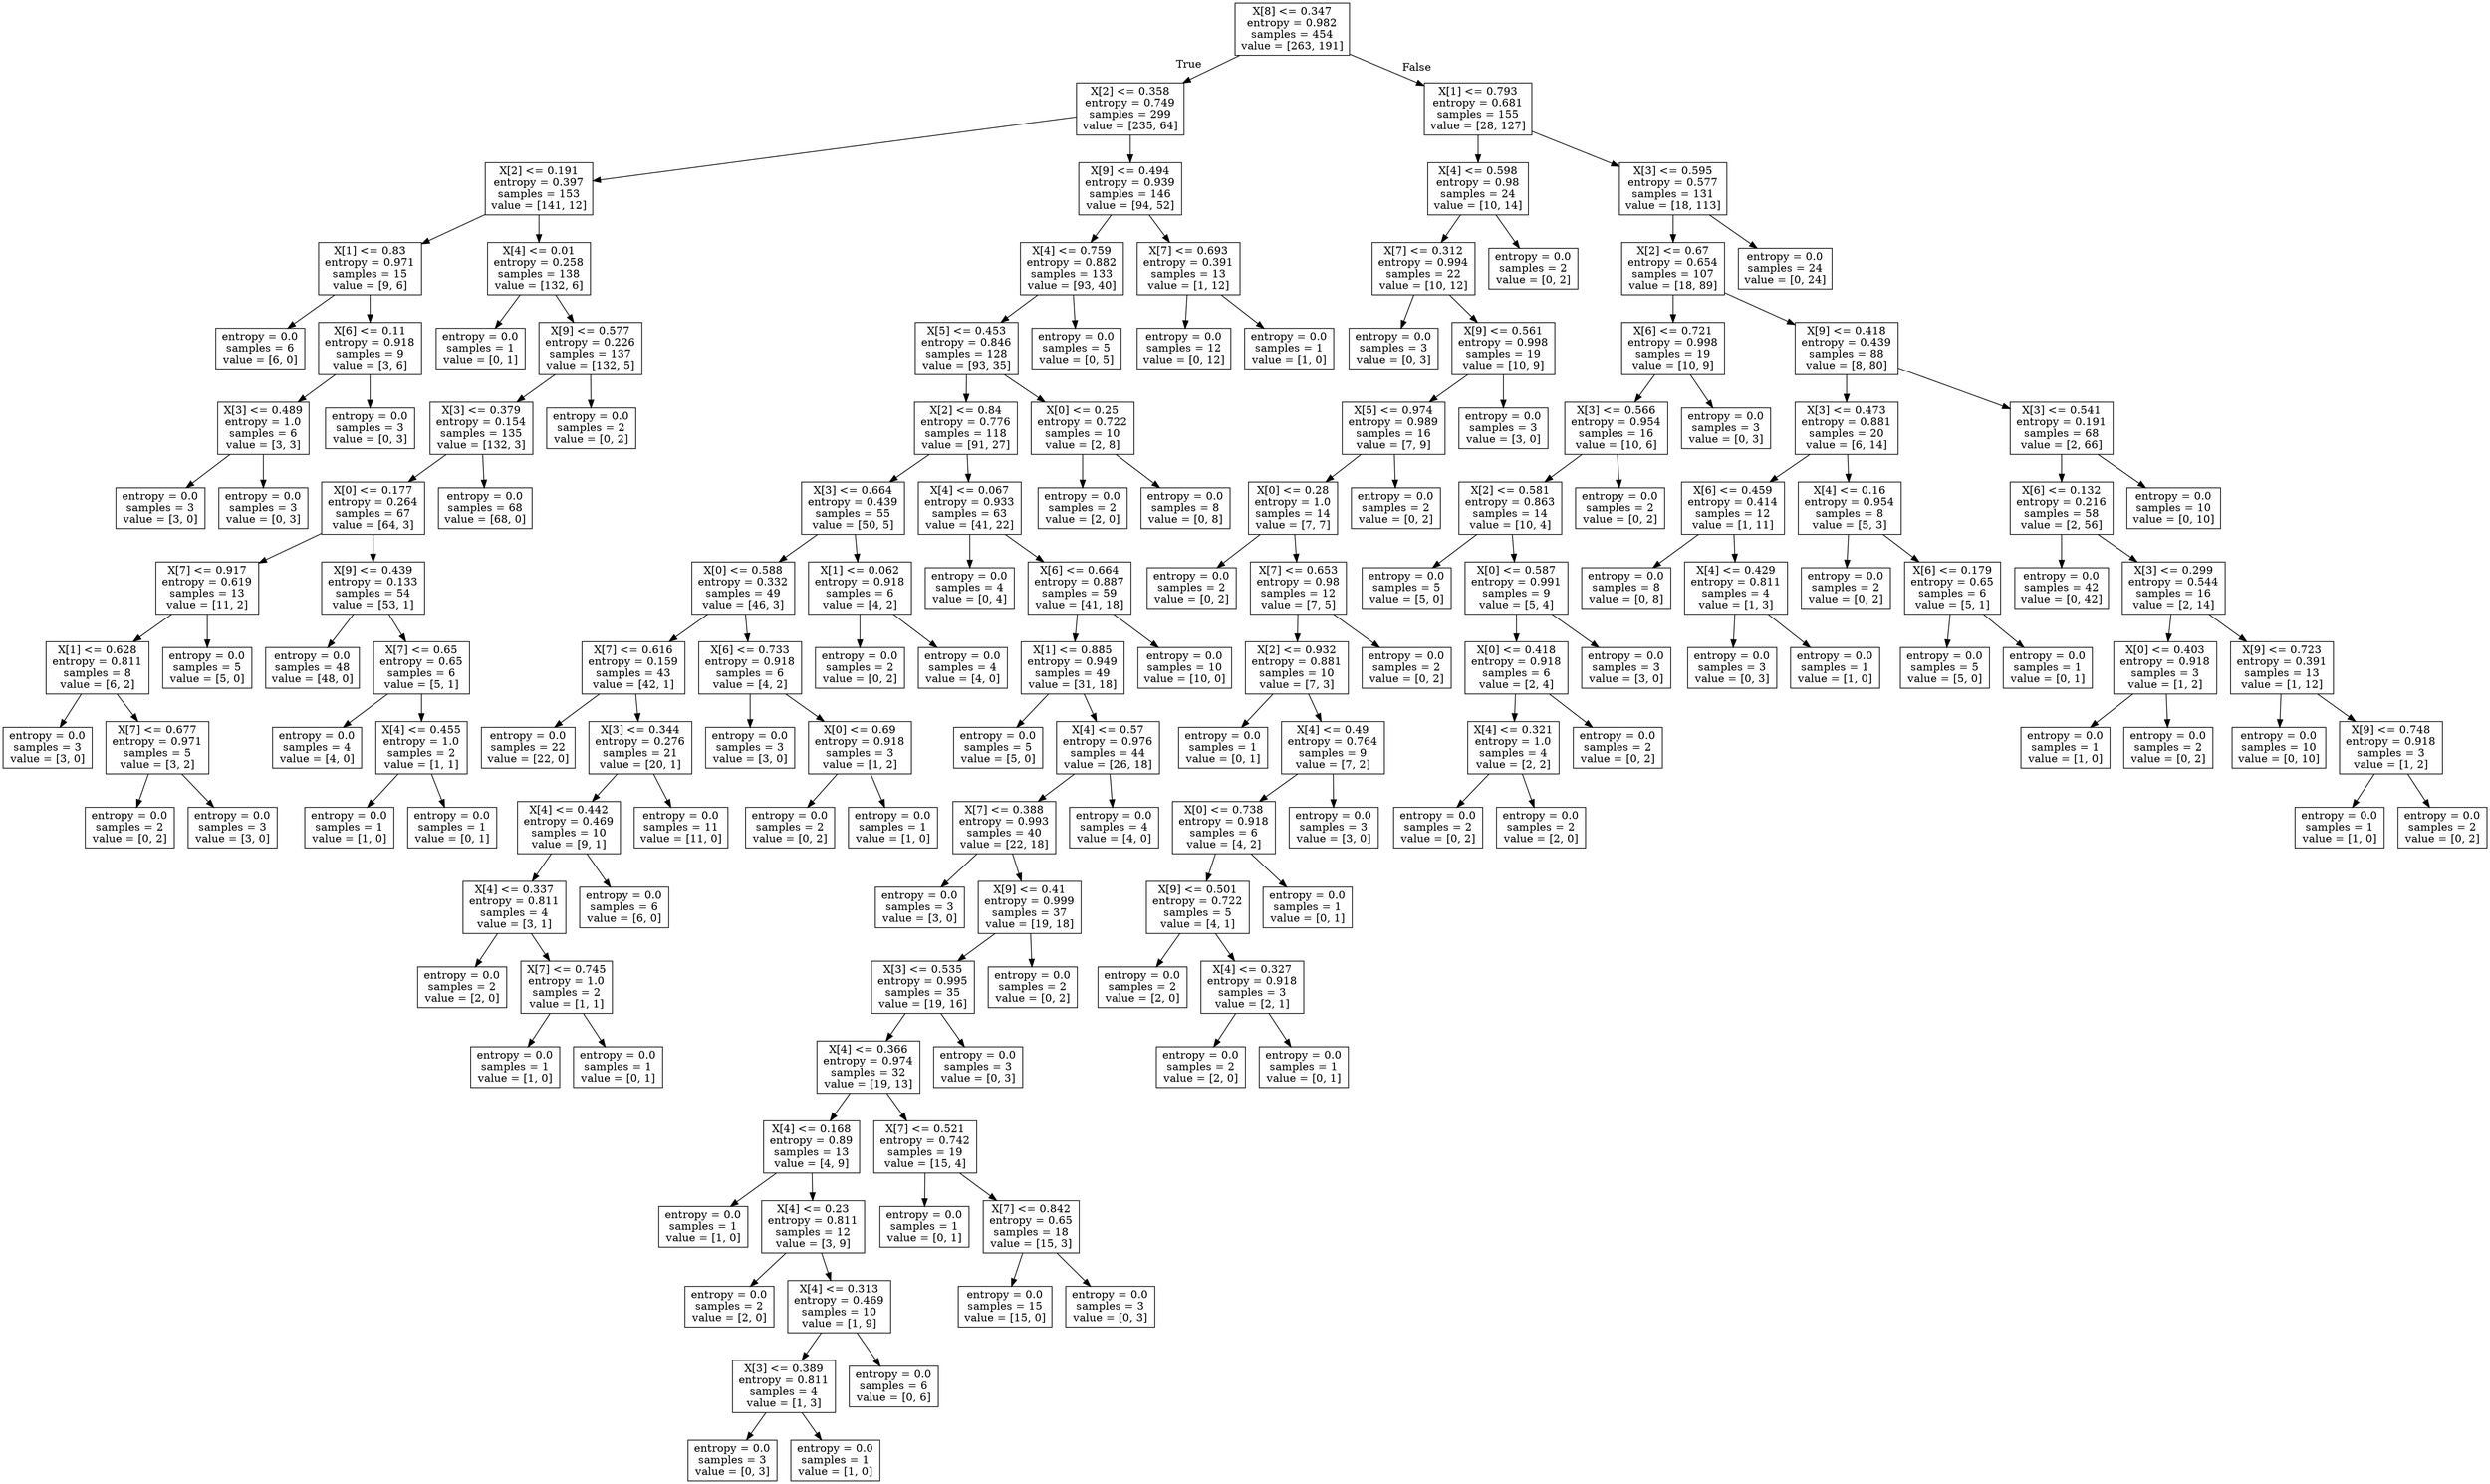 digraph Tree {
node [shape=box] ;
0 [label="X[8] <= 0.347\nentropy = 0.982\nsamples = 454\nvalue = [263, 191]"] ;
1 [label="X[2] <= 0.358\nentropy = 0.749\nsamples = 299\nvalue = [235, 64]"] ;
0 -> 1 [labeldistance=2.5, labelangle=45, headlabel="True"] ;
2 [label="X[2] <= 0.191\nentropy = 0.397\nsamples = 153\nvalue = [141, 12]"] ;
1 -> 2 ;
3 [label="X[1] <= 0.83\nentropy = 0.971\nsamples = 15\nvalue = [9, 6]"] ;
2 -> 3 ;
4 [label="entropy = 0.0\nsamples = 6\nvalue = [6, 0]"] ;
3 -> 4 ;
5 [label="X[6] <= 0.11\nentropy = 0.918\nsamples = 9\nvalue = [3, 6]"] ;
3 -> 5 ;
6 [label="X[3] <= 0.489\nentropy = 1.0\nsamples = 6\nvalue = [3, 3]"] ;
5 -> 6 ;
7 [label="entropy = 0.0\nsamples = 3\nvalue = [3, 0]"] ;
6 -> 7 ;
8 [label="entropy = 0.0\nsamples = 3\nvalue = [0, 3]"] ;
6 -> 8 ;
9 [label="entropy = 0.0\nsamples = 3\nvalue = [0, 3]"] ;
5 -> 9 ;
10 [label="X[4] <= 0.01\nentropy = 0.258\nsamples = 138\nvalue = [132, 6]"] ;
2 -> 10 ;
11 [label="entropy = 0.0\nsamples = 1\nvalue = [0, 1]"] ;
10 -> 11 ;
12 [label="X[9] <= 0.577\nentropy = 0.226\nsamples = 137\nvalue = [132, 5]"] ;
10 -> 12 ;
13 [label="X[3] <= 0.379\nentropy = 0.154\nsamples = 135\nvalue = [132, 3]"] ;
12 -> 13 ;
14 [label="X[0] <= 0.177\nentropy = 0.264\nsamples = 67\nvalue = [64, 3]"] ;
13 -> 14 ;
15 [label="X[7] <= 0.917\nentropy = 0.619\nsamples = 13\nvalue = [11, 2]"] ;
14 -> 15 ;
16 [label="X[1] <= 0.628\nentropy = 0.811\nsamples = 8\nvalue = [6, 2]"] ;
15 -> 16 ;
17 [label="entropy = 0.0\nsamples = 3\nvalue = [3, 0]"] ;
16 -> 17 ;
18 [label="X[7] <= 0.677\nentropy = 0.971\nsamples = 5\nvalue = [3, 2]"] ;
16 -> 18 ;
19 [label="entropy = 0.0\nsamples = 2\nvalue = [0, 2]"] ;
18 -> 19 ;
20 [label="entropy = 0.0\nsamples = 3\nvalue = [3, 0]"] ;
18 -> 20 ;
21 [label="entropy = 0.0\nsamples = 5\nvalue = [5, 0]"] ;
15 -> 21 ;
22 [label="X[9] <= 0.439\nentropy = 0.133\nsamples = 54\nvalue = [53, 1]"] ;
14 -> 22 ;
23 [label="entropy = 0.0\nsamples = 48\nvalue = [48, 0]"] ;
22 -> 23 ;
24 [label="X[7] <= 0.65\nentropy = 0.65\nsamples = 6\nvalue = [5, 1]"] ;
22 -> 24 ;
25 [label="entropy = 0.0\nsamples = 4\nvalue = [4, 0]"] ;
24 -> 25 ;
26 [label="X[4] <= 0.455\nentropy = 1.0\nsamples = 2\nvalue = [1, 1]"] ;
24 -> 26 ;
27 [label="entropy = 0.0\nsamples = 1\nvalue = [1, 0]"] ;
26 -> 27 ;
28 [label="entropy = 0.0\nsamples = 1\nvalue = [0, 1]"] ;
26 -> 28 ;
29 [label="entropy = 0.0\nsamples = 68\nvalue = [68, 0]"] ;
13 -> 29 ;
30 [label="entropy = 0.0\nsamples = 2\nvalue = [0, 2]"] ;
12 -> 30 ;
31 [label="X[9] <= 0.494\nentropy = 0.939\nsamples = 146\nvalue = [94, 52]"] ;
1 -> 31 ;
32 [label="X[4] <= 0.759\nentropy = 0.882\nsamples = 133\nvalue = [93, 40]"] ;
31 -> 32 ;
33 [label="X[5] <= 0.453\nentropy = 0.846\nsamples = 128\nvalue = [93, 35]"] ;
32 -> 33 ;
34 [label="X[2] <= 0.84\nentropy = 0.776\nsamples = 118\nvalue = [91, 27]"] ;
33 -> 34 ;
35 [label="X[3] <= 0.664\nentropy = 0.439\nsamples = 55\nvalue = [50, 5]"] ;
34 -> 35 ;
36 [label="X[0] <= 0.588\nentropy = 0.332\nsamples = 49\nvalue = [46, 3]"] ;
35 -> 36 ;
37 [label="X[7] <= 0.616\nentropy = 0.159\nsamples = 43\nvalue = [42, 1]"] ;
36 -> 37 ;
38 [label="entropy = 0.0\nsamples = 22\nvalue = [22, 0]"] ;
37 -> 38 ;
39 [label="X[3] <= 0.344\nentropy = 0.276\nsamples = 21\nvalue = [20, 1]"] ;
37 -> 39 ;
40 [label="X[4] <= 0.442\nentropy = 0.469\nsamples = 10\nvalue = [9, 1]"] ;
39 -> 40 ;
41 [label="X[4] <= 0.337\nentropy = 0.811\nsamples = 4\nvalue = [3, 1]"] ;
40 -> 41 ;
42 [label="entropy = 0.0\nsamples = 2\nvalue = [2, 0]"] ;
41 -> 42 ;
43 [label="X[7] <= 0.745\nentropy = 1.0\nsamples = 2\nvalue = [1, 1]"] ;
41 -> 43 ;
44 [label="entropy = 0.0\nsamples = 1\nvalue = [1, 0]"] ;
43 -> 44 ;
45 [label="entropy = 0.0\nsamples = 1\nvalue = [0, 1]"] ;
43 -> 45 ;
46 [label="entropy = 0.0\nsamples = 6\nvalue = [6, 0]"] ;
40 -> 46 ;
47 [label="entropy = 0.0\nsamples = 11\nvalue = [11, 0]"] ;
39 -> 47 ;
48 [label="X[6] <= 0.733\nentropy = 0.918\nsamples = 6\nvalue = [4, 2]"] ;
36 -> 48 ;
49 [label="entropy = 0.0\nsamples = 3\nvalue = [3, 0]"] ;
48 -> 49 ;
50 [label="X[0] <= 0.69\nentropy = 0.918\nsamples = 3\nvalue = [1, 2]"] ;
48 -> 50 ;
51 [label="entropy = 0.0\nsamples = 2\nvalue = [0, 2]"] ;
50 -> 51 ;
52 [label="entropy = 0.0\nsamples = 1\nvalue = [1, 0]"] ;
50 -> 52 ;
53 [label="X[1] <= 0.062\nentropy = 0.918\nsamples = 6\nvalue = [4, 2]"] ;
35 -> 53 ;
54 [label="entropy = 0.0\nsamples = 2\nvalue = [0, 2]"] ;
53 -> 54 ;
55 [label="entropy = 0.0\nsamples = 4\nvalue = [4, 0]"] ;
53 -> 55 ;
56 [label="X[4] <= 0.067\nentropy = 0.933\nsamples = 63\nvalue = [41, 22]"] ;
34 -> 56 ;
57 [label="entropy = 0.0\nsamples = 4\nvalue = [0, 4]"] ;
56 -> 57 ;
58 [label="X[6] <= 0.664\nentropy = 0.887\nsamples = 59\nvalue = [41, 18]"] ;
56 -> 58 ;
59 [label="X[1] <= 0.885\nentropy = 0.949\nsamples = 49\nvalue = [31, 18]"] ;
58 -> 59 ;
60 [label="entropy = 0.0\nsamples = 5\nvalue = [5, 0]"] ;
59 -> 60 ;
61 [label="X[4] <= 0.57\nentropy = 0.976\nsamples = 44\nvalue = [26, 18]"] ;
59 -> 61 ;
62 [label="X[7] <= 0.388\nentropy = 0.993\nsamples = 40\nvalue = [22, 18]"] ;
61 -> 62 ;
63 [label="entropy = 0.0\nsamples = 3\nvalue = [3, 0]"] ;
62 -> 63 ;
64 [label="X[9] <= 0.41\nentropy = 0.999\nsamples = 37\nvalue = [19, 18]"] ;
62 -> 64 ;
65 [label="X[3] <= 0.535\nentropy = 0.995\nsamples = 35\nvalue = [19, 16]"] ;
64 -> 65 ;
66 [label="X[4] <= 0.366\nentropy = 0.974\nsamples = 32\nvalue = [19, 13]"] ;
65 -> 66 ;
67 [label="X[4] <= 0.168\nentropy = 0.89\nsamples = 13\nvalue = [4, 9]"] ;
66 -> 67 ;
68 [label="entropy = 0.0\nsamples = 1\nvalue = [1, 0]"] ;
67 -> 68 ;
69 [label="X[4] <= 0.23\nentropy = 0.811\nsamples = 12\nvalue = [3, 9]"] ;
67 -> 69 ;
70 [label="entropy = 0.0\nsamples = 2\nvalue = [2, 0]"] ;
69 -> 70 ;
71 [label="X[4] <= 0.313\nentropy = 0.469\nsamples = 10\nvalue = [1, 9]"] ;
69 -> 71 ;
72 [label="X[3] <= 0.389\nentropy = 0.811\nsamples = 4\nvalue = [1, 3]"] ;
71 -> 72 ;
73 [label="entropy = 0.0\nsamples = 3\nvalue = [0, 3]"] ;
72 -> 73 ;
74 [label="entropy = 0.0\nsamples = 1\nvalue = [1, 0]"] ;
72 -> 74 ;
75 [label="entropy = 0.0\nsamples = 6\nvalue = [0, 6]"] ;
71 -> 75 ;
76 [label="X[7] <= 0.521\nentropy = 0.742\nsamples = 19\nvalue = [15, 4]"] ;
66 -> 76 ;
77 [label="entropy = 0.0\nsamples = 1\nvalue = [0, 1]"] ;
76 -> 77 ;
78 [label="X[7] <= 0.842\nentropy = 0.65\nsamples = 18\nvalue = [15, 3]"] ;
76 -> 78 ;
79 [label="entropy = 0.0\nsamples = 15\nvalue = [15, 0]"] ;
78 -> 79 ;
80 [label="entropy = 0.0\nsamples = 3\nvalue = [0, 3]"] ;
78 -> 80 ;
81 [label="entropy = 0.0\nsamples = 3\nvalue = [0, 3]"] ;
65 -> 81 ;
82 [label="entropy = 0.0\nsamples = 2\nvalue = [0, 2]"] ;
64 -> 82 ;
83 [label="entropy = 0.0\nsamples = 4\nvalue = [4, 0]"] ;
61 -> 83 ;
84 [label="entropy = 0.0\nsamples = 10\nvalue = [10, 0]"] ;
58 -> 84 ;
85 [label="X[0] <= 0.25\nentropy = 0.722\nsamples = 10\nvalue = [2, 8]"] ;
33 -> 85 ;
86 [label="entropy = 0.0\nsamples = 2\nvalue = [2, 0]"] ;
85 -> 86 ;
87 [label="entropy = 0.0\nsamples = 8\nvalue = [0, 8]"] ;
85 -> 87 ;
88 [label="entropy = 0.0\nsamples = 5\nvalue = [0, 5]"] ;
32 -> 88 ;
89 [label="X[7] <= 0.693\nentropy = 0.391\nsamples = 13\nvalue = [1, 12]"] ;
31 -> 89 ;
90 [label="entropy = 0.0\nsamples = 12\nvalue = [0, 12]"] ;
89 -> 90 ;
91 [label="entropy = 0.0\nsamples = 1\nvalue = [1, 0]"] ;
89 -> 91 ;
92 [label="X[1] <= 0.793\nentropy = 0.681\nsamples = 155\nvalue = [28, 127]"] ;
0 -> 92 [labeldistance=2.5, labelangle=-45, headlabel="False"] ;
93 [label="X[4] <= 0.598\nentropy = 0.98\nsamples = 24\nvalue = [10, 14]"] ;
92 -> 93 ;
94 [label="X[7] <= 0.312\nentropy = 0.994\nsamples = 22\nvalue = [10, 12]"] ;
93 -> 94 ;
95 [label="entropy = 0.0\nsamples = 3\nvalue = [0, 3]"] ;
94 -> 95 ;
96 [label="X[9] <= 0.561\nentropy = 0.998\nsamples = 19\nvalue = [10, 9]"] ;
94 -> 96 ;
97 [label="X[5] <= 0.974\nentropy = 0.989\nsamples = 16\nvalue = [7, 9]"] ;
96 -> 97 ;
98 [label="X[0] <= 0.28\nentropy = 1.0\nsamples = 14\nvalue = [7, 7]"] ;
97 -> 98 ;
99 [label="entropy = 0.0\nsamples = 2\nvalue = [0, 2]"] ;
98 -> 99 ;
100 [label="X[7] <= 0.653\nentropy = 0.98\nsamples = 12\nvalue = [7, 5]"] ;
98 -> 100 ;
101 [label="X[2] <= 0.932\nentropy = 0.881\nsamples = 10\nvalue = [7, 3]"] ;
100 -> 101 ;
102 [label="entropy = 0.0\nsamples = 1\nvalue = [0, 1]"] ;
101 -> 102 ;
103 [label="X[4] <= 0.49\nentropy = 0.764\nsamples = 9\nvalue = [7, 2]"] ;
101 -> 103 ;
104 [label="X[0] <= 0.738\nentropy = 0.918\nsamples = 6\nvalue = [4, 2]"] ;
103 -> 104 ;
105 [label="X[9] <= 0.501\nentropy = 0.722\nsamples = 5\nvalue = [4, 1]"] ;
104 -> 105 ;
106 [label="entropy = 0.0\nsamples = 2\nvalue = [2, 0]"] ;
105 -> 106 ;
107 [label="X[4] <= 0.327\nentropy = 0.918\nsamples = 3\nvalue = [2, 1]"] ;
105 -> 107 ;
108 [label="entropy = 0.0\nsamples = 2\nvalue = [2, 0]"] ;
107 -> 108 ;
109 [label="entropy = 0.0\nsamples = 1\nvalue = [0, 1]"] ;
107 -> 109 ;
110 [label="entropy = 0.0\nsamples = 1\nvalue = [0, 1]"] ;
104 -> 110 ;
111 [label="entropy = 0.0\nsamples = 3\nvalue = [3, 0]"] ;
103 -> 111 ;
112 [label="entropy = 0.0\nsamples = 2\nvalue = [0, 2]"] ;
100 -> 112 ;
113 [label="entropy = 0.0\nsamples = 2\nvalue = [0, 2]"] ;
97 -> 113 ;
114 [label="entropy = 0.0\nsamples = 3\nvalue = [3, 0]"] ;
96 -> 114 ;
115 [label="entropy = 0.0\nsamples = 2\nvalue = [0, 2]"] ;
93 -> 115 ;
116 [label="X[3] <= 0.595\nentropy = 0.577\nsamples = 131\nvalue = [18, 113]"] ;
92 -> 116 ;
117 [label="X[2] <= 0.67\nentropy = 0.654\nsamples = 107\nvalue = [18, 89]"] ;
116 -> 117 ;
118 [label="X[6] <= 0.721\nentropy = 0.998\nsamples = 19\nvalue = [10, 9]"] ;
117 -> 118 ;
119 [label="X[3] <= 0.566\nentropy = 0.954\nsamples = 16\nvalue = [10, 6]"] ;
118 -> 119 ;
120 [label="X[2] <= 0.581\nentropy = 0.863\nsamples = 14\nvalue = [10, 4]"] ;
119 -> 120 ;
121 [label="entropy = 0.0\nsamples = 5\nvalue = [5, 0]"] ;
120 -> 121 ;
122 [label="X[0] <= 0.587\nentropy = 0.991\nsamples = 9\nvalue = [5, 4]"] ;
120 -> 122 ;
123 [label="X[0] <= 0.418\nentropy = 0.918\nsamples = 6\nvalue = [2, 4]"] ;
122 -> 123 ;
124 [label="X[4] <= 0.321\nentropy = 1.0\nsamples = 4\nvalue = [2, 2]"] ;
123 -> 124 ;
125 [label="entropy = 0.0\nsamples = 2\nvalue = [0, 2]"] ;
124 -> 125 ;
126 [label="entropy = 0.0\nsamples = 2\nvalue = [2, 0]"] ;
124 -> 126 ;
127 [label="entropy = 0.0\nsamples = 2\nvalue = [0, 2]"] ;
123 -> 127 ;
128 [label="entropy = 0.0\nsamples = 3\nvalue = [3, 0]"] ;
122 -> 128 ;
129 [label="entropy = 0.0\nsamples = 2\nvalue = [0, 2]"] ;
119 -> 129 ;
130 [label="entropy = 0.0\nsamples = 3\nvalue = [0, 3]"] ;
118 -> 130 ;
131 [label="X[9] <= 0.418\nentropy = 0.439\nsamples = 88\nvalue = [8, 80]"] ;
117 -> 131 ;
132 [label="X[3] <= 0.473\nentropy = 0.881\nsamples = 20\nvalue = [6, 14]"] ;
131 -> 132 ;
133 [label="X[6] <= 0.459\nentropy = 0.414\nsamples = 12\nvalue = [1, 11]"] ;
132 -> 133 ;
134 [label="entropy = 0.0\nsamples = 8\nvalue = [0, 8]"] ;
133 -> 134 ;
135 [label="X[4] <= 0.429\nentropy = 0.811\nsamples = 4\nvalue = [1, 3]"] ;
133 -> 135 ;
136 [label="entropy = 0.0\nsamples = 3\nvalue = [0, 3]"] ;
135 -> 136 ;
137 [label="entropy = 0.0\nsamples = 1\nvalue = [1, 0]"] ;
135 -> 137 ;
138 [label="X[4] <= 0.16\nentropy = 0.954\nsamples = 8\nvalue = [5, 3]"] ;
132 -> 138 ;
139 [label="entropy = 0.0\nsamples = 2\nvalue = [0, 2]"] ;
138 -> 139 ;
140 [label="X[6] <= 0.179\nentropy = 0.65\nsamples = 6\nvalue = [5, 1]"] ;
138 -> 140 ;
141 [label="entropy = 0.0\nsamples = 5\nvalue = [5, 0]"] ;
140 -> 141 ;
142 [label="entropy = 0.0\nsamples = 1\nvalue = [0, 1]"] ;
140 -> 142 ;
143 [label="X[3] <= 0.541\nentropy = 0.191\nsamples = 68\nvalue = [2, 66]"] ;
131 -> 143 ;
144 [label="X[6] <= 0.132\nentropy = 0.216\nsamples = 58\nvalue = [2, 56]"] ;
143 -> 144 ;
145 [label="entropy = 0.0\nsamples = 42\nvalue = [0, 42]"] ;
144 -> 145 ;
146 [label="X[3] <= 0.299\nentropy = 0.544\nsamples = 16\nvalue = [2, 14]"] ;
144 -> 146 ;
147 [label="X[0] <= 0.403\nentropy = 0.918\nsamples = 3\nvalue = [1, 2]"] ;
146 -> 147 ;
148 [label="entropy = 0.0\nsamples = 1\nvalue = [1, 0]"] ;
147 -> 148 ;
149 [label="entropy = 0.0\nsamples = 2\nvalue = [0, 2]"] ;
147 -> 149 ;
150 [label="X[9] <= 0.723\nentropy = 0.391\nsamples = 13\nvalue = [1, 12]"] ;
146 -> 150 ;
151 [label="entropy = 0.0\nsamples = 10\nvalue = [0, 10]"] ;
150 -> 151 ;
152 [label="X[9] <= 0.748\nentropy = 0.918\nsamples = 3\nvalue = [1, 2]"] ;
150 -> 152 ;
153 [label="entropy = 0.0\nsamples = 1\nvalue = [1, 0]"] ;
152 -> 153 ;
154 [label="entropy = 0.0\nsamples = 2\nvalue = [0, 2]"] ;
152 -> 154 ;
155 [label="entropy = 0.0\nsamples = 10\nvalue = [0, 10]"] ;
143 -> 155 ;
156 [label="entropy = 0.0\nsamples = 24\nvalue = [0, 24]"] ;
116 -> 156 ;
}
